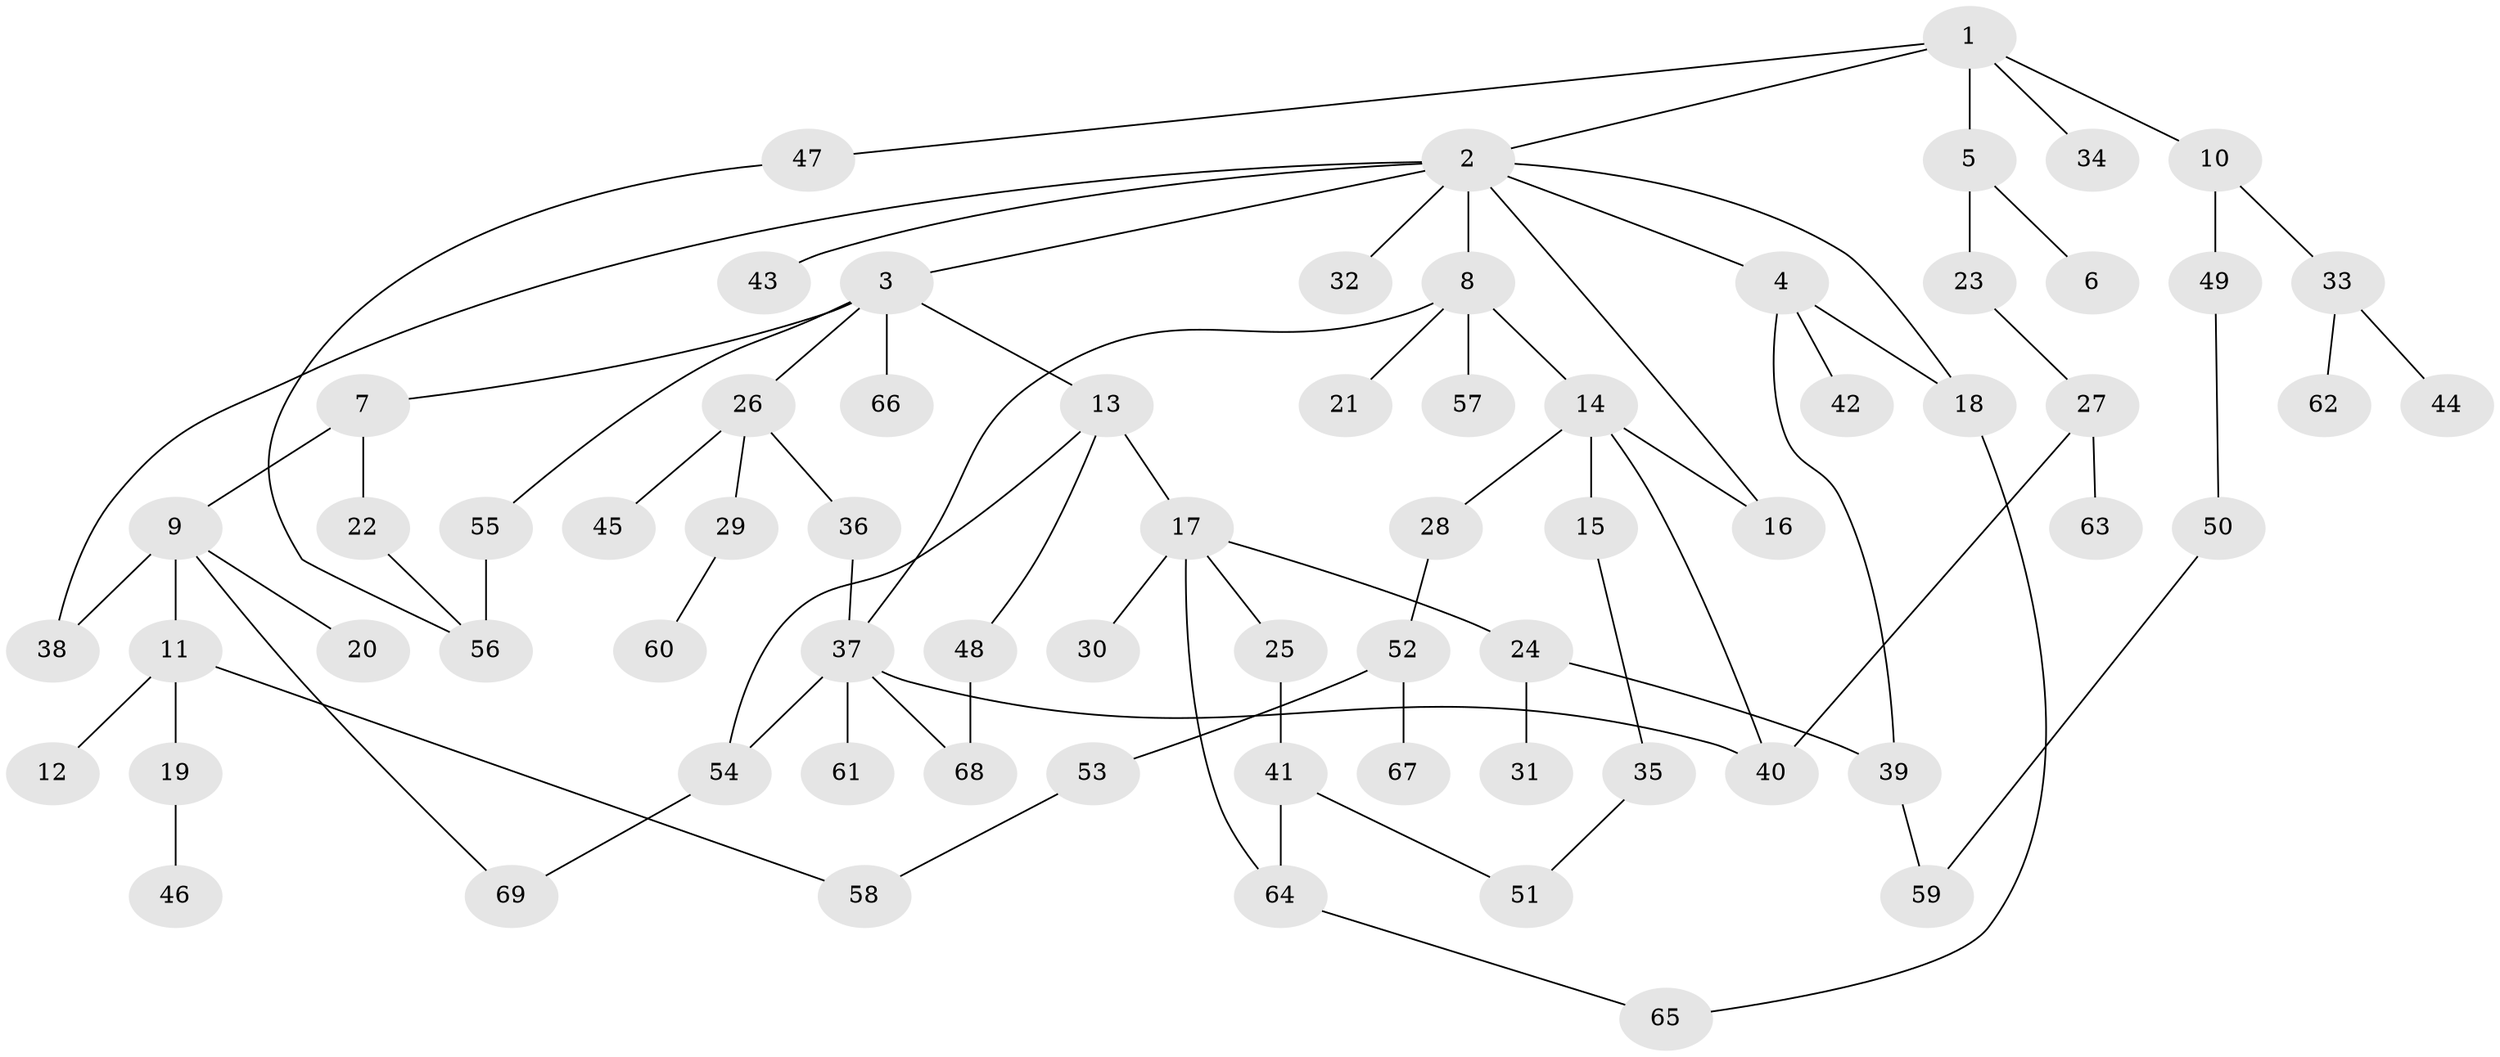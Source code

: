 // coarse degree distribution, {5: 0.08695652173913043, 9: 0.021739130434782608, 6: 0.043478260869565216, 2: 0.2826086956521739, 3: 0.13043478260869565, 4: 0.10869565217391304, 1: 0.32608695652173914}
// Generated by graph-tools (version 1.1) at 2025/23/03/03/25 07:23:31]
// undirected, 69 vertices, 85 edges
graph export_dot {
graph [start="1"]
  node [color=gray90,style=filled];
  1;
  2;
  3;
  4;
  5;
  6;
  7;
  8;
  9;
  10;
  11;
  12;
  13;
  14;
  15;
  16;
  17;
  18;
  19;
  20;
  21;
  22;
  23;
  24;
  25;
  26;
  27;
  28;
  29;
  30;
  31;
  32;
  33;
  34;
  35;
  36;
  37;
  38;
  39;
  40;
  41;
  42;
  43;
  44;
  45;
  46;
  47;
  48;
  49;
  50;
  51;
  52;
  53;
  54;
  55;
  56;
  57;
  58;
  59;
  60;
  61;
  62;
  63;
  64;
  65;
  66;
  67;
  68;
  69;
  1 -- 2;
  1 -- 5;
  1 -- 10;
  1 -- 34;
  1 -- 47;
  2 -- 3;
  2 -- 4;
  2 -- 8;
  2 -- 32;
  2 -- 38;
  2 -- 43;
  2 -- 16;
  2 -- 18;
  3 -- 7;
  3 -- 13;
  3 -- 26;
  3 -- 55;
  3 -- 66;
  4 -- 18;
  4 -- 42;
  4 -- 39;
  5 -- 6;
  5 -- 23;
  7 -- 9;
  7 -- 22;
  8 -- 14;
  8 -- 21;
  8 -- 37;
  8 -- 57;
  9 -- 11;
  9 -- 20;
  9 -- 69;
  9 -- 38;
  10 -- 33;
  10 -- 49;
  11 -- 12;
  11 -- 19;
  11 -- 58;
  13 -- 17;
  13 -- 48;
  13 -- 54;
  14 -- 15;
  14 -- 16;
  14 -- 28;
  14 -- 40;
  15 -- 35;
  17 -- 24;
  17 -- 25;
  17 -- 30;
  17 -- 64;
  18 -- 65;
  19 -- 46;
  22 -- 56;
  23 -- 27;
  24 -- 31;
  24 -- 39;
  25 -- 41;
  26 -- 29;
  26 -- 36;
  26 -- 45;
  27 -- 63;
  27 -- 40;
  28 -- 52;
  29 -- 60;
  33 -- 44;
  33 -- 62;
  35 -- 51;
  36 -- 37;
  37 -- 40;
  37 -- 54;
  37 -- 61;
  37 -- 68;
  39 -- 59;
  41 -- 64;
  41 -- 51;
  47 -- 56;
  48 -- 68;
  49 -- 50;
  50 -- 59;
  52 -- 53;
  52 -- 67;
  53 -- 58;
  54 -- 69;
  55 -- 56;
  64 -- 65;
}
